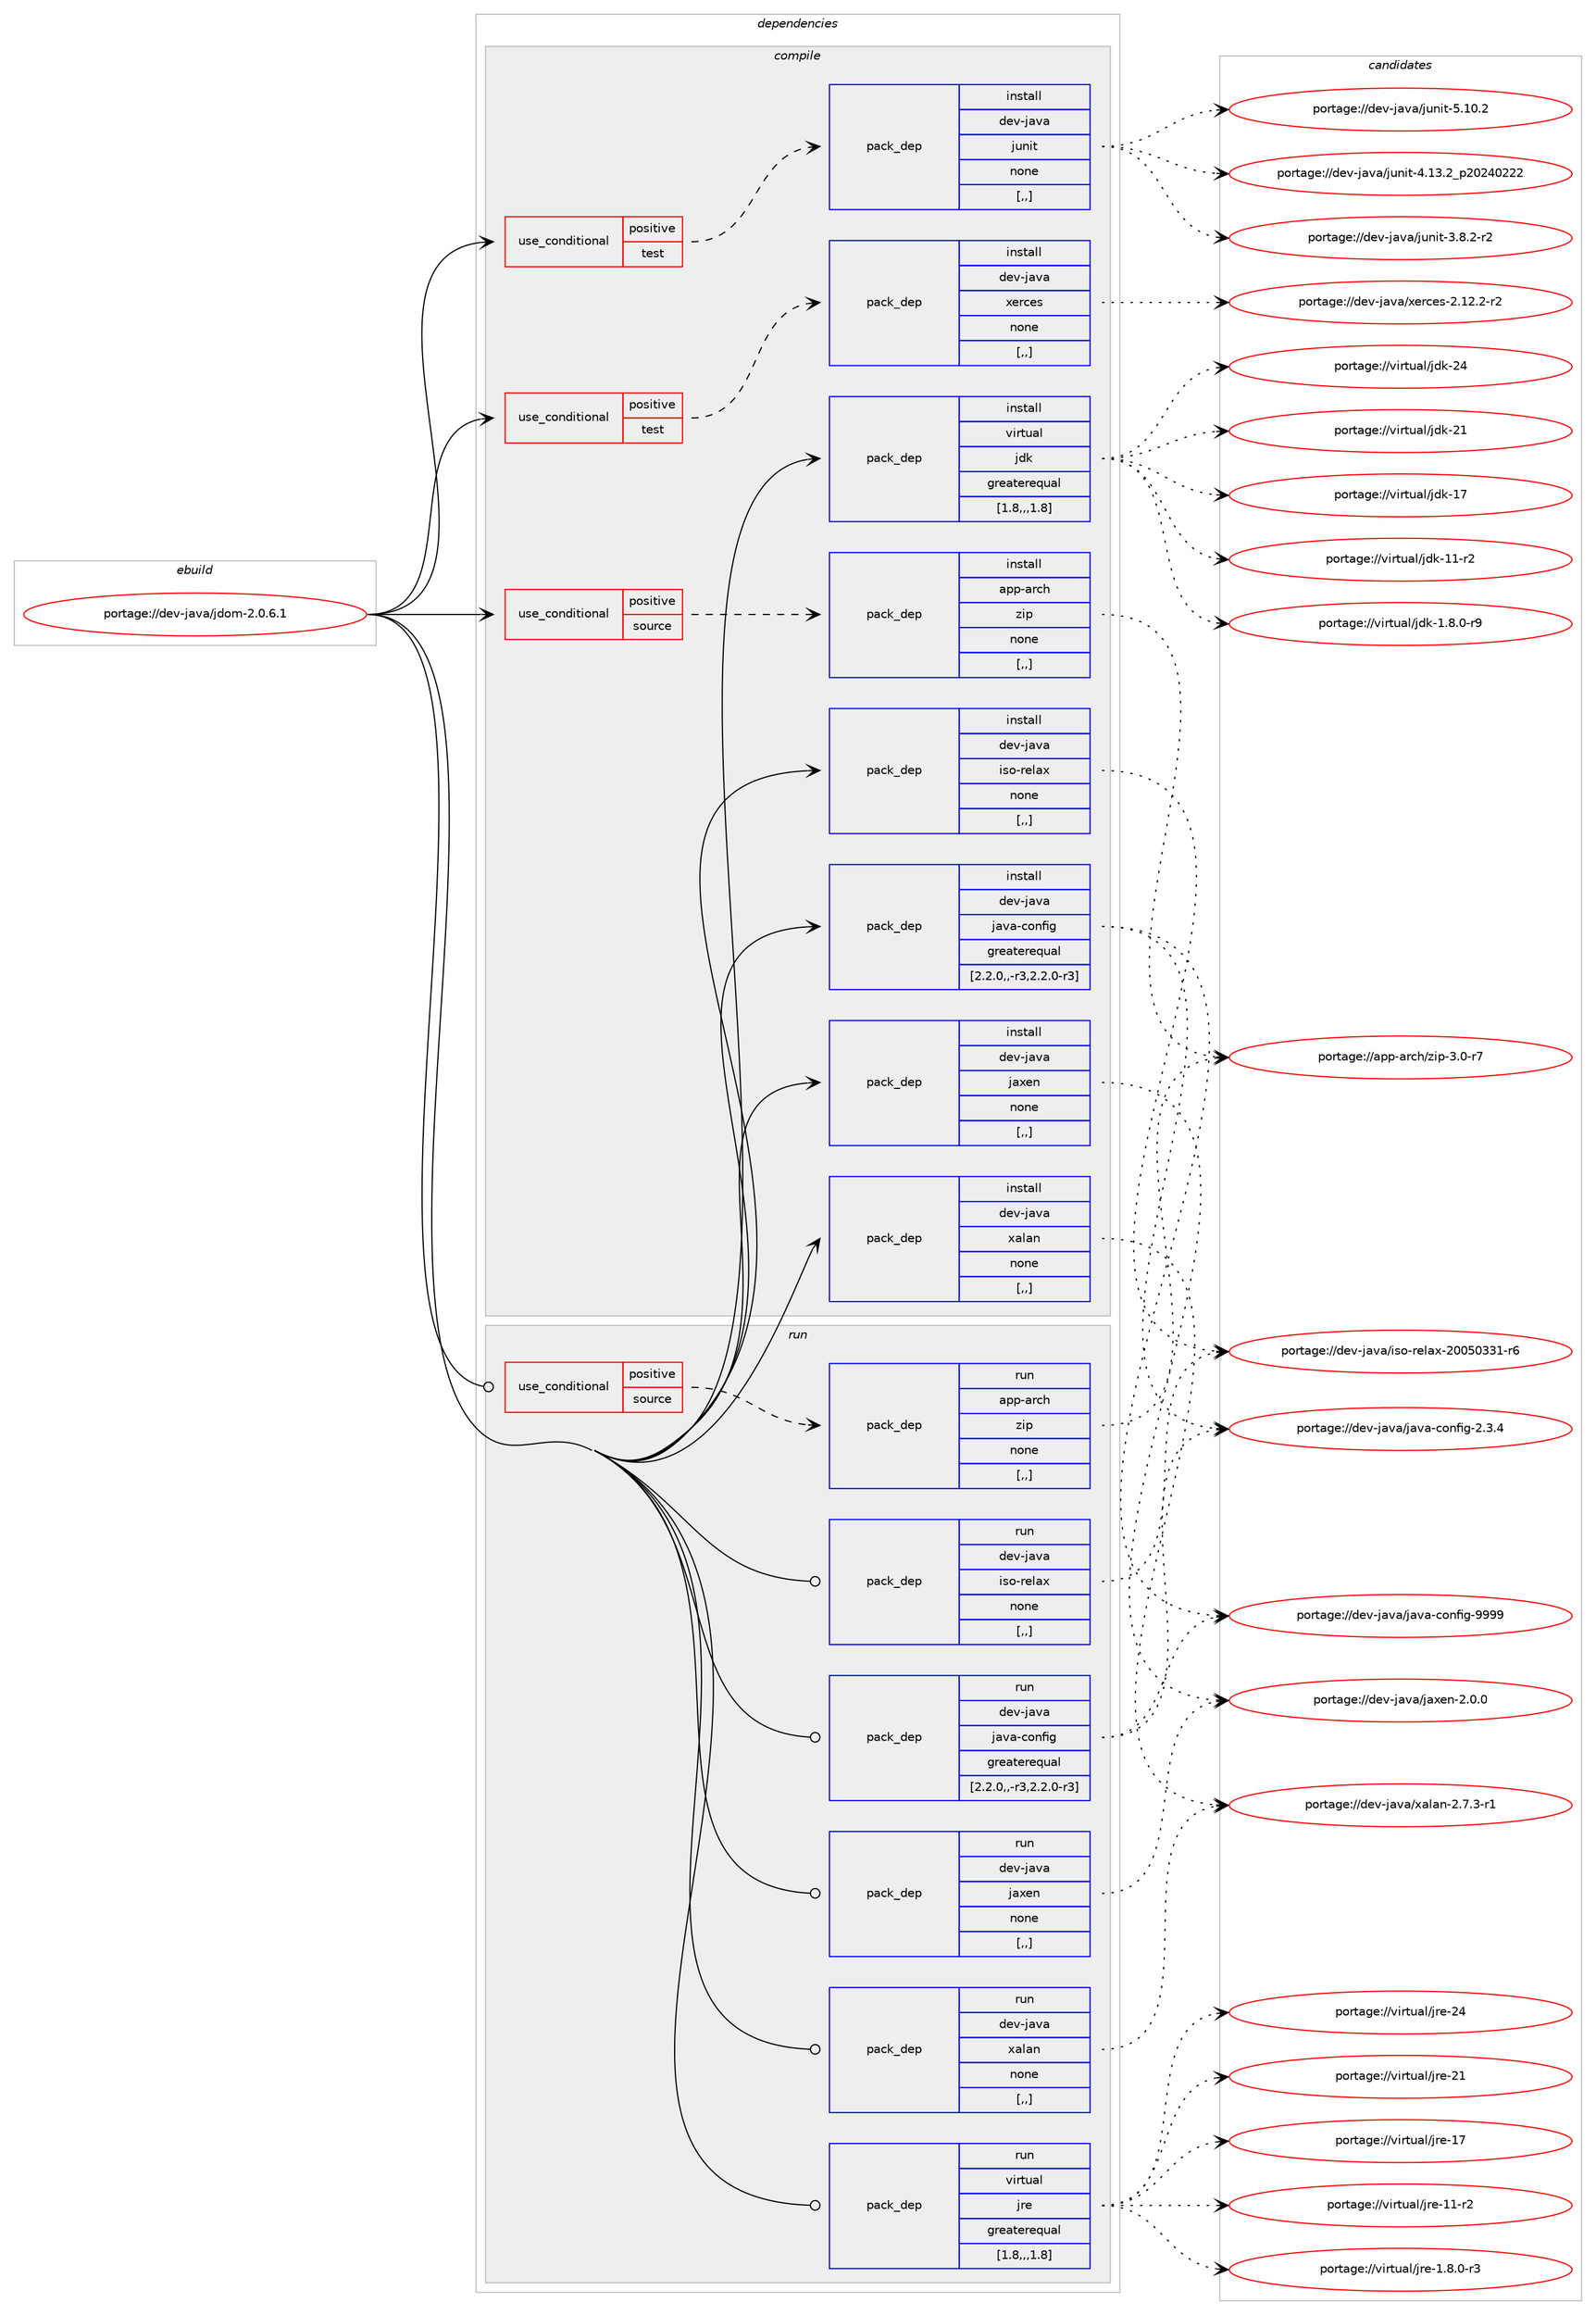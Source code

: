 digraph prolog {

# *************
# Graph options
# *************

newrank=true;
concentrate=true;
compound=true;
graph [rankdir=LR,fontname=Helvetica,fontsize=10,ranksep=1.5];#, ranksep=2.5, nodesep=0.2];
edge  [arrowhead=vee];
node  [fontname=Helvetica,fontsize=10];

# **********
# The ebuild
# **********

subgraph cluster_leftcol {
color=gray;
label=<<i>ebuild</i>>;
id [label="portage://dev-java/jdom-2.0.6.1", color=red, width=4, href="../dev-java/jdom-2.0.6.1.svg"];
}

# ****************
# The dependencies
# ****************

subgraph cluster_midcol {
color=gray;
label=<<i>dependencies</i>>;
subgraph cluster_compile {
fillcolor="#eeeeee";
style=filled;
label=<<i>compile</i>>;
subgraph cond21997 {
dependency95194 [label=<<TABLE BORDER="0" CELLBORDER="1" CELLSPACING="0" CELLPADDING="4"><TR><TD ROWSPAN="3" CELLPADDING="10">use_conditional</TD></TR><TR><TD>positive</TD></TR><TR><TD>source</TD></TR></TABLE>>, shape=none, color=red];
subgraph pack72142 {
dependency95195 [label=<<TABLE BORDER="0" CELLBORDER="1" CELLSPACING="0" CELLPADDING="4" WIDTH="220"><TR><TD ROWSPAN="6" CELLPADDING="30">pack_dep</TD></TR><TR><TD WIDTH="110">install</TD></TR><TR><TD>app-arch</TD></TR><TR><TD>zip</TD></TR><TR><TD>none</TD></TR><TR><TD>[,,]</TD></TR></TABLE>>, shape=none, color=blue];
}
dependency95194:e -> dependency95195:w [weight=20,style="dashed",arrowhead="vee"];
}
id:e -> dependency95194:w [weight=20,style="solid",arrowhead="vee"];
subgraph cond21998 {
dependency95196 [label=<<TABLE BORDER="0" CELLBORDER="1" CELLSPACING="0" CELLPADDING="4"><TR><TD ROWSPAN="3" CELLPADDING="10">use_conditional</TD></TR><TR><TD>positive</TD></TR><TR><TD>test</TD></TR></TABLE>>, shape=none, color=red];
subgraph pack72143 {
dependency95197 [label=<<TABLE BORDER="0" CELLBORDER="1" CELLSPACING="0" CELLPADDING="4" WIDTH="220"><TR><TD ROWSPAN="6" CELLPADDING="30">pack_dep</TD></TR><TR><TD WIDTH="110">install</TD></TR><TR><TD>dev-java</TD></TR><TR><TD>junit</TD></TR><TR><TD>none</TD></TR><TR><TD>[,,]</TD></TR></TABLE>>, shape=none, color=blue];
}
dependency95196:e -> dependency95197:w [weight=20,style="dashed",arrowhead="vee"];
}
id:e -> dependency95196:w [weight=20,style="solid",arrowhead="vee"];
subgraph cond21999 {
dependency95198 [label=<<TABLE BORDER="0" CELLBORDER="1" CELLSPACING="0" CELLPADDING="4"><TR><TD ROWSPAN="3" CELLPADDING="10">use_conditional</TD></TR><TR><TD>positive</TD></TR><TR><TD>test</TD></TR></TABLE>>, shape=none, color=red];
subgraph pack72144 {
dependency95199 [label=<<TABLE BORDER="0" CELLBORDER="1" CELLSPACING="0" CELLPADDING="4" WIDTH="220"><TR><TD ROWSPAN="6" CELLPADDING="30">pack_dep</TD></TR><TR><TD WIDTH="110">install</TD></TR><TR><TD>dev-java</TD></TR><TR><TD>xerces</TD></TR><TR><TD>none</TD></TR><TR><TD>[,,]</TD></TR></TABLE>>, shape=none, color=blue];
}
dependency95198:e -> dependency95199:w [weight=20,style="dashed",arrowhead="vee"];
}
id:e -> dependency95198:w [weight=20,style="solid",arrowhead="vee"];
subgraph pack72145 {
dependency95200 [label=<<TABLE BORDER="0" CELLBORDER="1" CELLSPACING="0" CELLPADDING="4" WIDTH="220"><TR><TD ROWSPAN="6" CELLPADDING="30">pack_dep</TD></TR><TR><TD WIDTH="110">install</TD></TR><TR><TD>dev-java</TD></TR><TR><TD>iso-relax</TD></TR><TR><TD>none</TD></TR><TR><TD>[,,]</TD></TR></TABLE>>, shape=none, color=blue];
}
id:e -> dependency95200:w [weight=20,style="solid",arrowhead="vee"];
subgraph pack72146 {
dependency95201 [label=<<TABLE BORDER="0" CELLBORDER="1" CELLSPACING="0" CELLPADDING="4" WIDTH="220"><TR><TD ROWSPAN="6" CELLPADDING="30">pack_dep</TD></TR><TR><TD WIDTH="110">install</TD></TR><TR><TD>dev-java</TD></TR><TR><TD>java-config</TD></TR><TR><TD>greaterequal</TD></TR><TR><TD>[2.2.0,,-r3,2.2.0-r3]</TD></TR></TABLE>>, shape=none, color=blue];
}
id:e -> dependency95201:w [weight=20,style="solid",arrowhead="vee"];
subgraph pack72147 {
dependency95202 [label=<<TABLE BORDER="0" CELLBORDER="1" CELLSPACING="0" CELLPADDING="4" WIDTH="220"><TR><TD ROWSPAN="6" CELLPADDING="30">pack_dep</TD></TR><TR><TD WIDTH="110">install</TD></TR><TR><TD>dev-java</TD></TR><TR><TD>jaxen</TD></TR><TR><TD>none</TD></TR><TR><TD>[,,]</TD></TR></TABLE>>, shape=none, color=blue];
}
id:e -> dependency95202:w [weight=20,style="solid",arrowhead="vee"];
subgraph pack72148 {
dependency95203 [label=<<TABLE BORDER="0" CELLBORDER="1" CELLSPACING="0" CELLPADDING="4" WIDTH="220"><TR><TD ROWSPAN="6" CELLPADDING="30">pack_dep</TD></TR><TR><TD WIDTH="110">install</TD></TR><TR><TD>dev-java</TD></TR><TR><TD>xalan</TD></TR><TR><TD>none</TD></TR><TR><TD>[,,]</TD></TR></TABLE>>, shape=none, color=blue];
}
id:e -> dependency95203:w [weight=20,style="solid",arrowhead="vee"];
subgraph pack72149 {
dependency95204 [label=<<TABLE BORDER="0" CELLBORDER="1" CELLSPACING="0" CELLPADDING="4" WIDTH="220"><TR><TD ROWSPAN="6" CELLPADDING="30">pack_dep</TD></TR><TR><TD WIDTH="110">install</TD></TR><TR><TD>virtual</TD></TR><TR><TD>jdk</TD></TR><TR><TD>greaterequal</TD></TR><TR><TD>[1.8,,,1.8]</TD></TR></TABLE>>, shape=none, color=blue];
}
id:e -> dependency95204:w [weight=20,style="solid",arrowhead="vee"];
}
subgraph cluster_compileandrun {
fillcolor="#eeeeee";
style=filled;
label=<<i>compile and run</i>>;
}
subgraph cluster_run {
fillcolor="#eeeeee";
style=filled;
label=<<i>run</i>>;
subgraph cond22000 {
dependency95205 [label=<<TABLE BORDER="0" CELLBORDER="1" CELLSPACING="0" CELLPADDING="4"><TR><TD ROWSPAN="3" CELLPADDING="10">use_conditional</TD></TR><TR><TD>positive</TD></TR><TR><TD>source</TD></TR></TABLE>>, shape=none, color=red];
subgraph pack72150 {
dependency95206 [label=<<TABLE BORDER="0" CELLBORDER="1" CELLSPACING="0" CELLPADDING="4" WIDTH="220"><TR><TD ROWSPAN="6" CELLPADDING="30">pack_dep</TD></TR><TR><TD WIDTH="110">run</TD></TR><TR><TD>app-arch</TD></TR><TR><TD>zip</TD></TR><TR><TD>none</TD></TR><TR><TD>[,,]</TD></TR></TABLE>>, shape=none, color=blue];
}
dependency95205:e -> dependency95206:w [weight=20,style="dashed",arrowhead="vee"];
}
id:e -> dependency95205:w [weight=20,style="solid",arrowhead="odot"];
subgraph pack72151 {
dependency95207 [label=<<TABLE BORDER="0" CELLBORDER="1" CELLSPACING="0" CELLPADDING="4" WIDTH="220"><TR><TD ROWSPAN="6" CELLPADDING="30">pack_dep</TD></TR><TR><TD WIDTH="110">run</TD></TR><TR><TD>dev-java</TD></TR><TR><TD>iso-relax</TD></TR><TR><TD>none</TD></TR><TR><TD>[,,]</TD></TR></TABLE>>, shape=none, color=blue];
}
id:e -> dependency95207:w [weight=20,style="solid",arrowhead="odot"];
subgraph pack72152 {
dependency95208 [label=<<TABLE BORDER="0" CELLBORDER="1" CELLSPACING="0" CELLPADDING="4" WIDTH="220"><TR><TD ROWSPAN="6" CELLPADDING="30">pack_dep</TD></TR><TR><TD WIDTH="110">run</TD></TR><TR><TD>dev-java</TD></TR><TR><TD>java-config</TD></TR><TR><TD>greaterequal</TD></TR><TR><TD>[2.2.0,,-r3,2.2.0-r3]</TD></TR></TABLE>>, shape=none, color=blue];
}
id:e -> dependency95208:w [weight=20,style="solid",arrowhead="odot"];
subgraph pack72153 {
dependency95209 [label=<<TABLE BORDER="0" CELLBORDER="1" CELLSPACING="0" CELLPADDING="4" WIDTH="220"><TR><TD ROWSPAN="6" CELLPADDING="30">pack_dep</TD></TR><TR><TD WIDTH="110">run</TD></TR><TR><TD>dev-java</TD></TR><TR><TD>jaxen</TD></TR><TR><TD>none</TD></TR><TR><TD>[,,]</TD></TR></TABLE>>, shape=none, color=blue];
}
id:e -> dependency95209:w [weight=20,style="solid",arrowhead="odot"];
subgraph pack72154 {
dependency95210 [label=<<TABLE BORDER="0" CELLBORDER="1" CELLSPACING="0" CELLPADDING="4" WIDTH="220"><TR><TD ROWSPAN="6" CELLPADDING="30">pack_dep</TD></TR><TR><TD WIDTH="110">run</TD></TR><TR><TD>dev-java</TD></TR><TR><TD>xalan</TD></TR><TR><TD>none</TD></TR><TR><TD>[,,]</TD></TR></TABLE>>, shape=none, color=blue];
}
id:e -> dependency95210:w [weight=20,style="solid",arrowhead="odot"];
subgraph pack72155 {
dependency95211 [label=<<TABLE BORDER="0" CELLBORDER="1" CELLSPACING="0" CELLPADDING="4" WIDTH="220"><TR><TD ROWSPAN="6" CELLPADDING="30">pack_dep</TD></TR><TR><TD WIDTH="110">run</TD></TR><TR><TD>virtual</TD></TR><TR><TD>jre</TD></TR><TR><TD>greaterequal</TD></TR><TR><TD>[1.8,,,1.8]</TD></TR></TABLE>>, shape=none, color=blue];
}
id:e -> dependency95211:w [weight=20,style="solid",arrowhead="odot"];
}
}

# **************
# The candidates
# **************

subgraph cluster_choices {
rank=same;
color=gray;
label=<<i>candidates</i>>;

subgraph choice72142 {
color=black;
nodesep=1;
choice9711211245971149910447122105112455146484511455 [label="portage://app-arch/zip-3.0-r7", color=red, width=4,href="../app-arch/zip-3.0-r7.svg"];
dependency95195:e -> choice9711211245971149910447122105112455146484511455:w [style=dotted,weight="100"];
}
subgraph choice72143 {
color=black;
nodesep=1;
choice1001011184510697118974710611711010511645534649484650 [label="portage://dev-java/junit-5.10.2", color=red, width=4,href="../dev-java/junit-5.10.2.svg"];
choice1001011184510697118974710611711010511645524649514650951125048505248505050 [label="portage://dev-java/junit-4.13.2_p20240222", color=red, width=4,href="../dev-java/junit-4.13.2_p20240222.svg"];
choice100101118451069711897471061171101051164551465646504511450 [label="portage://dev-java/junit-3.8.2-r2", color=red, width=4,href="../dev-java/junit-3.8.2-r2.svg"];
dependency95197:e -> choice1001011184510697118974710611711010511645534649484650:w [style=dotted,weight="100"];
dependency95197:e -> choice1001011184510697118974710611711010511645524649514650951125048505248505050:w [style=dotted,weight="100"];
dependency95197:e -> choice100101118451069711897471061171101051164551465646504511450:w [style=dotted,weight="100"];
}
subgraph choice72144 {
color=black;
nodesep=1;
choice1001011184510697118974712010111499101115455046495046504511450 [label="portage://dev-java/xerces-2.12.2-r2", color=red, width=4,href="../dev-java/xerces-2.12.2-r2.svg"];
dependency95199:e -> choice1001011184510697118974712010111499101115455046495046504511450:w [style=dotted,weight="100"];
}
subgraph choice72145 {
color=black;
nodesep=1;
choice1001011184510697118974710511511145114101108971204550484853485151494511454 [label="portage://dev-java/iso-relax-20050331-r6", color=red, width=4,href="../dev-java/iso-relax-20050331-r6.svg"];
dependency95200:e -> choice1001011184510697118974710511511145114101108971204550484853485151494511454:w [style=dotted,weight="100"];
}
subgraph choice72146 {
color=black;
nodesep=1;
choice10010111845106971189747106971189745991111101021051034557575757 [label="portage://dev-java/java-config-9999", color=red, width=4,href="../dev-java/java-config-9999.svg"];
choice1001011184510697118974710697118974599111110102105103455046514652 [label="portage://dev-java/java-config-2.3.4", color=red, width=4,href="../dev-java/java-config-2.3.4.svg"];
dependency95201:e -> choice10010111845106971189747106971189745991111101021051034557575757:w [style=dotted,weight="100"];
dependency95201:e -> choice1001011184510697118974710697118974599111110102105103455046514652:w [style=dotted,weight="100"];
}
subgraph choice72147 {
color=black;
nodesep=1;
choice1001011184510697118974710697120101110455046484648 [label="portage://dev-java/jaxen-2.0.0", color=red, width=4,href="../dev-java/jaxen-2.0.0.svg"];
dependency95202:e -> choice1001011184510697118974710697120101110455046484648:w [style=dotted,weight="100"];
}
subgraph choice72148 {
color=black;
nodesep=1;
choice1001011184510697118974712097108971104550465546514511449 [label="portage://dev-java/xalan-2.7.3-r1", color=red, width=4,href="../dev-java/xalan-2.7.3-r1.svg"];
dependency95203:e -> choice1001011184510697118974712097108971104550465546514511449:w [style=dotted,weight="100"];
}
subgraph choice72149 {
color=black;
nodesep=1;
choice1181051141161179710847106100107455052 [label="portage://virtual/jdk-24", color=red, width=4,href="../virtual/jdk-24.svg"];
choice1181051141161179710847106100107455049 [label="portage://virtual/jdk-21", color=red, width=4,href="../virtual/jdk-21.svg"];
choice1181051141161179710847106100107454955 [label="portage://virtual/jdk-17", color=red, width=4,href="../virtual/jdk-17.svg"];
choice11810511411611797108471061001074549494511450 [label="portage://virtual/jdk-11-r2", color=red, width=4,href="../virtual/jdk-11-r2.svg"];
choice11810511411611797108471061001074549465646484511457 [label="portage://virtual/jdk-1.8.0-r9", color=red, width=4,href="../virtual/jdk-1.8.0-r9.svg"];
dependency95204:e -> choice1181051141161179710847106100107455052:w [style=dotted,weight="100"];
dependency95204:e -> choice1181051141161179710847106100107455049:w [style=dotted,weight="100"];
dependency95204:e -> choice1181051141161179710847106100107454955:w [style=dotted,weight="100"];
dependency95204:e -> choice11810511411611797108471061001074549494511450:w [style=dotted,weight="100"];
dependency95204:e -> choice11810511411611797108471061001074549465646484511457:w [style=dotted,weight="100"];
}
subgraph choice72150 {
color=black;
nodesep=1;
choice9711211245971149910447122105112455146484511455 [label="portage://app-arch/zip-3.0-r7", color=red, width=4,href="../app-arch/zip-3.0-r7.svg"];
dependency95206:e -> choice9711211245971149910447122105112455146484511455:w [style=dotted,weight="100"];
}
subgraph choice72151 {
color=black;
nodesep=1;
choice1001011184510697118974710511511145114101108971204550484853485151494511454 [label="portage://dev-java/iso-relax-20050331-r6", color=red, width=4,href="../dev-java/iso-relax-20050331-r6.svg"];
dependency95207:e -> choice1001011184510697118974710511511145114101108971204550484853485151494511454:w [style=dotted,weight="100"];
}
subgraph choice72152 {
color=black;
nodesep=1;
choice10010111845106971189747106971189745991111101021051034557575757 [label="portage://dev-java/java-config-9999", color=red, width=4,href="../dev-java/java-config-9999.svg"];
choice1001011184510697118974710697118974599111110102105103455046514652 [label="portage://dev-java/java-config-2.3.4", color=red, width=4,href="../dev-java/java-config-2.3.4.svg"];
dependency95208:e -> choice10010111845106971189747106971189745991111101021051034557575757:w [style=dotted,weight="100"];
dependency95208:e -> choice1001011184510697118974710697118974599111110102105103455046514652:w [style=dotted,weight="100"];
}
subgraph choice72153 {
color=black;
nodesep=1;
choice1001011184510697118974710697120101110455046484648 [label="portage://dev-java/jaxen-2.0.0", color=red, width=4,href="../dev-java/jaxen-2.0.0.svg"];
dependency95209:e -> choice1001011184510697118974710697120101110455046484648:w [style=dotted,weight="100"];
}
subgraph choice72154 {
color=black;
nodesep=1;
choice1001011184510697118974712097108971104550465546514511449 [label="portage://dev-java/xalan-2.7.3-r1", color=red, width=4,href="../dev-java/xalan-2.7.3-r1.svg"];
dependency95210:e -> choice1001011184510697118974712097108971104550465546514511449:w [style=dotted,weight="100"];
}
subgraph choice72155 {
color=black;
nodesep=1;
choice1181051141161179710847106114101455052 [label="portage://virtual/jre-24", color=red, width=4,href="../virtual/jre-24.svg"];
choice1181051141161179710847106114101455049 [label="portage://virtual/jre-21", color=red, width=4,href="../virtual/jre-21.svg"];
choice1181051141161179710847106114101454955 [label="portage://virtual/jre-17", color=red, width=4,href="../virtual/jre-17.svg"];
choice11810511411611797108471061141014549494511450 [label="portage://virtual/jre-11-r2", color=red, width=4,href="../virtual/jre-11-r2.svg"];
choice11810511411611797108471061141014549465646484511451 [label="portage://virtual/jre-1.8.0-r3", color=red, width=4,href="../virtual/jre-1.8.0-r3.svg"];
dependency95211:e -> choice1181051141161179710847106114101455052:w [style=dotted,weight="100"];
dependency95211:e -> choice1181051141161179710847106114101455049:w [style=dotted,weight="100"];
dependency95211:e -> choice1181051141161179710847106114101454955:w [style=dotted,weight="100"];
dependency95211:e -> choice11810511411611797108471061141014549494511450:w [style=dotted,weight="100"];
dependency95211:e -> choice11810511411611797108471061141014549465646484511451:w [style=dotted,weight="100"];
}
}

}
